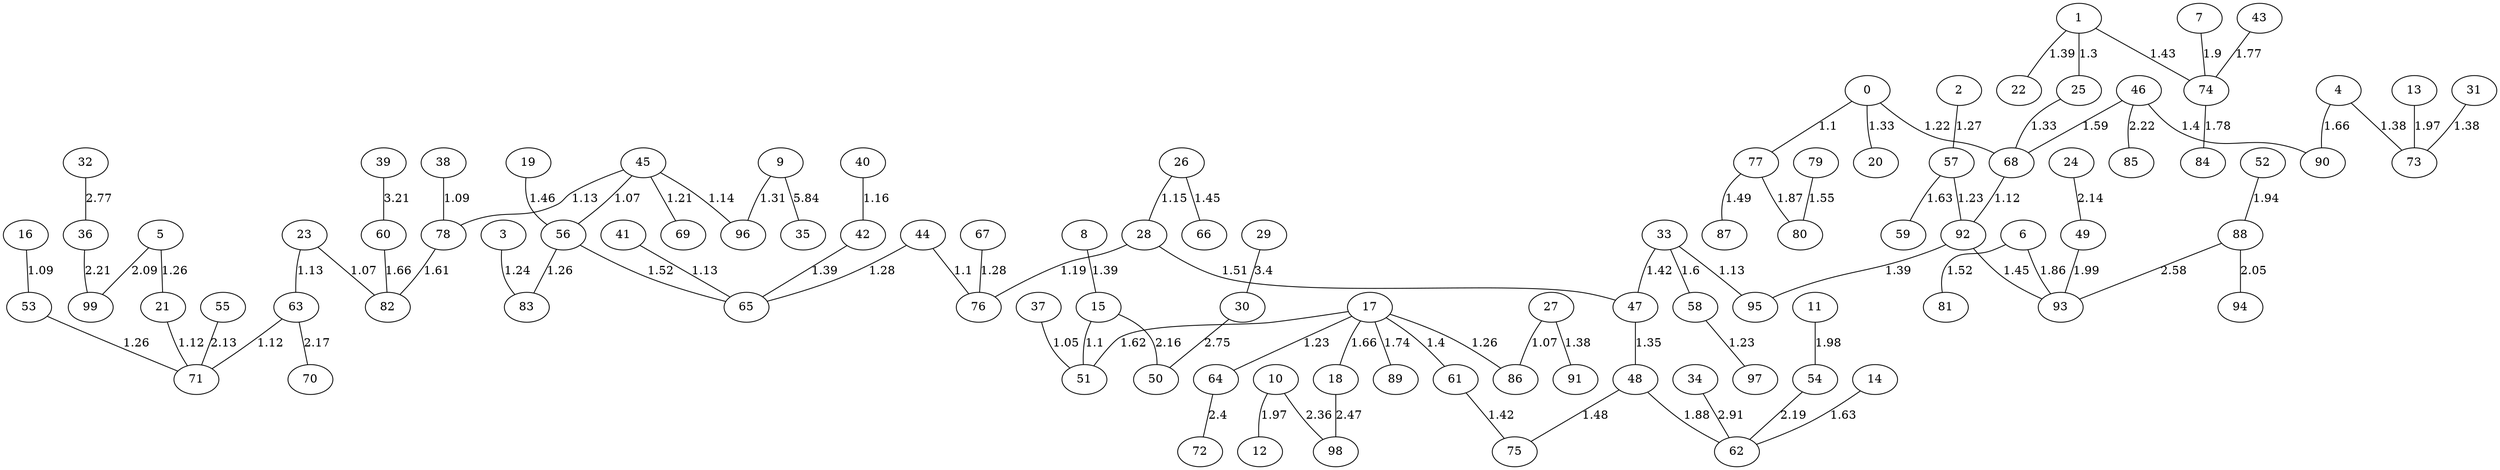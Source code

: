 graph G{
"99";
"49";
"60";
"68";
"74";
"5";
"9";
"2";
"23";
"56";
"94";
"33";
"6";
"79";
"67";
"83";
"18";
"47";
"61";
"30";
"27";
"76";
"88";
"10";
"7";
"22";
"91";
"29";
"44";
"12";
"13";
"36";
"93";
"21";
"32";
"15";
"39";
"63";
"40";
"16";
"55";
"97";
"64";
"51";
"77";
"3";
"65";
"25";
"58";
"98";
"14";
"46";
"52";
"19";
"75";
"8";
"57";
"17";
"66";
"73";
"84";
"26";
"38";
"96";
"80";
"31";
"70";
"48";
"50";
"41";
"35";
"24";
"4";
"34";
"95";
"42";
"85";
"53";
"72";
"11";
"92";
"37";
"1";
"89";
"71";
"62";
"45";
"86";
"43";
"82";
"59";
"69";
"20";
"0";
"87";
"78";
"54";
"28";
"81";
"90";
"9"--"35"[label="5.84"];
"29"--"30"[label="3.4"];
"39"--"60"[label="3.21"];
"34"--"62"[label="2.91"];
"32"--"36"[label="2.77"];
"30"--"50"[label="2.75"];
"88"--"93"[label="2.58"];
"18"--"98"[label="2.47"];
"64"--"72"[label="2.4"];
"10"--"98"[label="2.36"];
"46"--"85"[label="2.22"];
"36"--"99"[label="2.21"];
"54"--"62"[label="2.19"];
"63"--"70"[label="2.17"];
"15"--"50"[label="2.16"];
"24"--"49"[label="2.14"];
"55"--"71"[label="2.13"];
"5"--"99"[label="2.09"];
"88"--"94"[label="2.05"];
"49"--"93"[label="1.99"];
"11"--"54"[label="1.98"];
"10"--"12"[label="1.97"];
"13"--"73"[label="1.97"];
"52"--"88"[label="1.94"];
"7"--"74"[label="1.9"];
"48"--"62"[label="1.88"];
"77"--"80"[label="1.87"];
"6"--"93"[label="1.86"];
"74"--"84"[label="1.78"];
"43"--"74"[label="1.77"];
"17"--"89"[label="1.74"];
"17"--"18"[label="1.66"];
"60"--"82"[label="1.66"];
"4"--"90"[label="1.66"];
"57"--"59"[label="1.63"];
"14"--"62"[label="1.63"];
"17"--"51"[label="1.62"];
"78"--"82"[label="1.61"];
"33"--"58"[label="1.6"];
"46"--"68"[label="1.59"];
"79"--"80"[label="1.55"];
"56"--"65"[label="1.52"];
"6"--"81"[label="1.52"];
"28"--"47"[label="1.51"];
"77"--"87"[label="1.49"];
"48"--"75"[label="1.48"];
"19"--"56"[label="1.46"];
"26"--"66"[label="1.45"];
"92"--"93"[label="1.45"];
"1"--"74"[label="1.43"];
"33"--"47"[label="1.42"];
"61"--"75"[label="1.42"];
"17"--"61"[label="1.4"];
"46"--"90"[label="1.4"];
"92"--"95"[label="1.39"];
"42"--"65"[label="1.39"];
"8"--"15"[label="1.39"];
"1"--"22"[label="1.39"];
"27"--"91"[label="1.38"];
"4"--"73"[label="1.38"];
"31"--"73"[label="1.38"];
"47"--"48"[label="1.35"];
"25"--"68"[label="1.33"];
"0"--"20"[label="1.33"];
"9"--"96"[label="1.31"];
"1"--"25"[label="1.3"];
"67"--"76"[label="1.28"];
"44"--"65"[label="1.28"];
"2"--"57"[label="1.27"];
"56"--"83"[label="1.26"];
"53"--"71"[label="1.26"];
"17"--"86"[label="1.26"];
"5"--"21"[label="1.26"];
"3"--"83"[label="1.24"];
"57"--"92"[label="1.23"];
"58"--"97"[label="1.23"];
"17"--"64"[label="1.23"];
"0"--"68"[label="1.22"];
"45"--"69"[label="1.21"];
"28"--"76"[label="1.19"];
"40"--"42"[label="1.16"];
"26"--"28"[label="1.15"];
"45"--"96"[label="1.14"];
"45"--"78"[label="1.13"];
"33"--"95"[label="1.13"];
"41"--"65"[label="1.13"];
"23"--"63"[label="1.13"];
"21"--"71"[label="1.12"];
"63"--"71"[label="1.12"];
"68"--"92"[label="1.12"];
"15"--"51"[label="1.1"];
"0"--"77"[label="1.1"];
"44"--"76"[label="1.1"];
"16"--"53"[label="1.09"];
"38"--"78"[label="1.09"];
"23"--"82"[label="1.07"];
"45"--"56"[label="1.07"];
"27"--"86"[label="1.07"];
"37"--"51"[label="1.05"];
}
